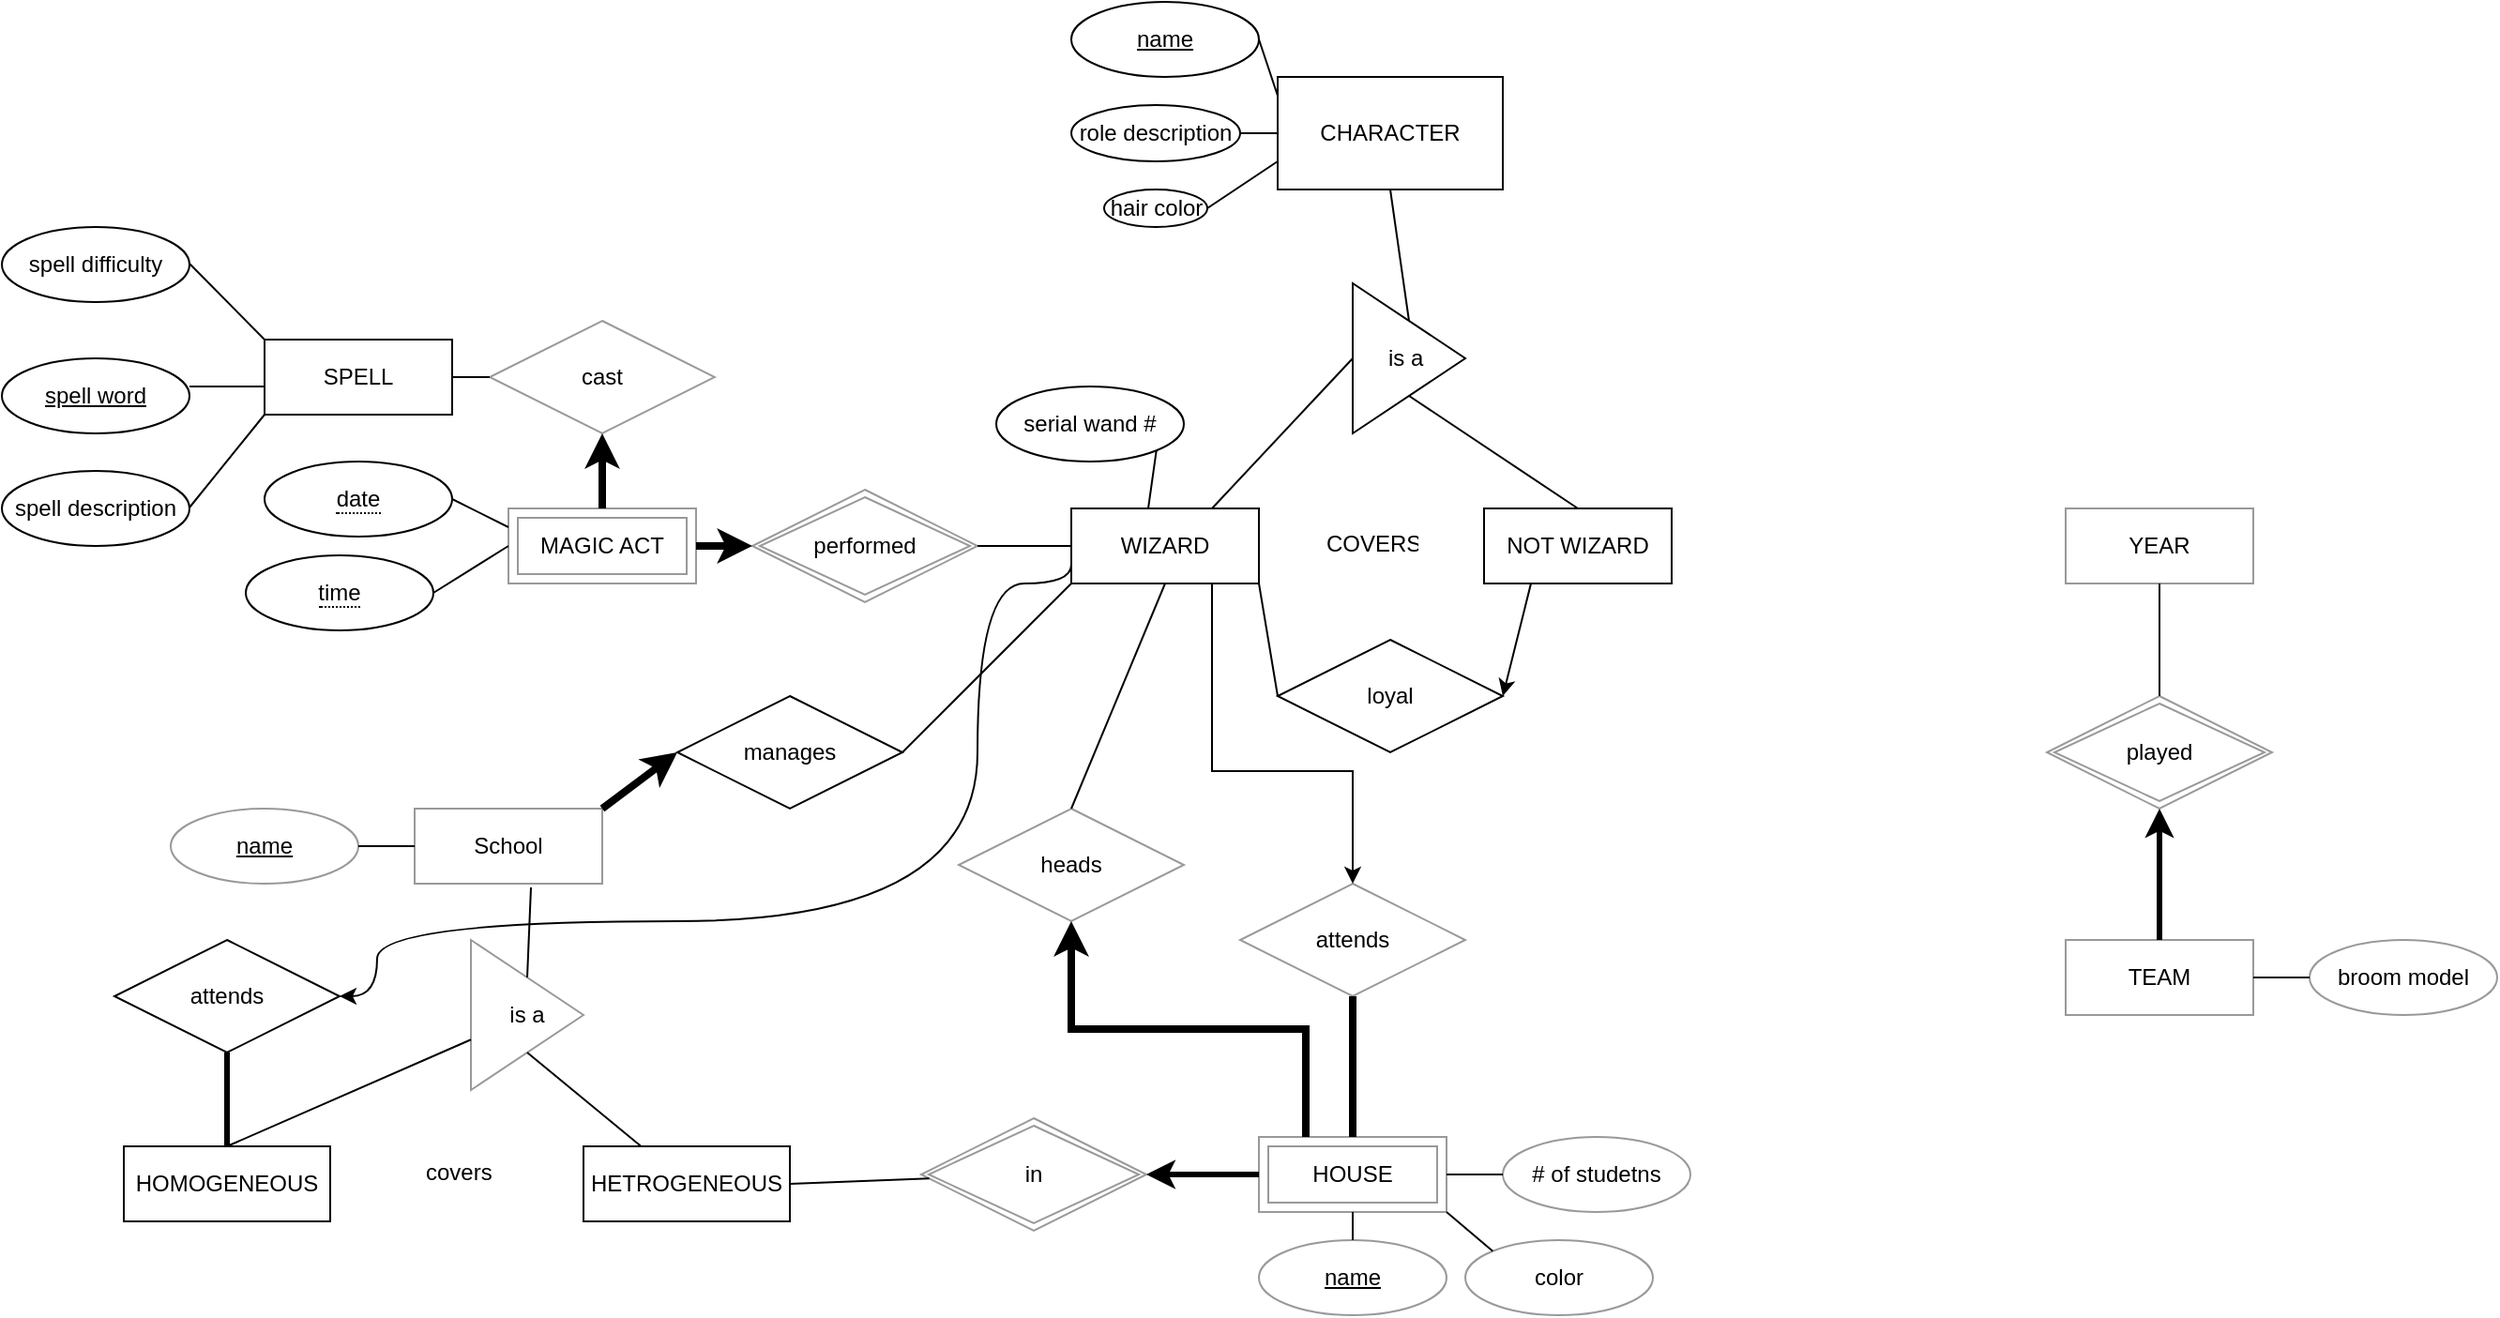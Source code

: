 <mxfile version="14.0.0" type="github">
  <diagram id="R2lEEEUBdFMjLlhIrx00" name="Page-1">
    <mxGraphModel dx="1285" dy="787" grid="1" gridSize="10" guides="1" tooltips="1" connect="1" arrows="1" fold="1" page="1" pageScale="1" pageWidth="850" pageHeight="1100" math="0" shadow="0" extFonts="Permanent Marker^https://fonts.googleapis.com/css?family=Permanent+Marker">
      <root>
        <mxCell id="0" />
        <mxCell id="1" parent="0" />
        <mxCell id="xzCc3xYdqpKaOlZmk1Tc-1" value="CHARACTER" style="rounded=0;whiteSpace=wrap;html=1;" vertex="1" parent="1">
          <mxGeometry x="190" y="250" width="120" height="60" as="geometry" />
        </mxCell>
        <mxCell id="xzCc3xYdqpKaOlZmk1Tc-3" value="role description" style="ellipse;whiteSpace=wrap;html=1;" vertex="1" parent="1">
          <mxGeometry x="80" y="265" width="90" height="30" as="geometry" />
        </mxCell>
        <mxCell id="xzCc3xYdqpKaOlZmk1Tc-4" value="hair color" style="ellipse;whiteSpace=wrap;html=1;" vertex="1" parent="1">
          <mxGeometry x="97.5" y="310" width="55" height="20" as="geometry" />
        </mxCell>
        <mxCell id="xzCc3xYdqpKaOlZmk1Tc-5" style="edgeStyle=none;rounded=0;orthogonalLoop=1;jettySize=auto;html=1;entryX=0;entryY=0.5;entryDx=0;entryDy=0;" edge="1" parent="1" source="xzCc3xYdqpKaOlZmk1Tc-1" target="xzCc3xYdqpKaOlZmk1Tc-1">
          <mxGeometry relative="1" as="geometry" />
        </mxCell>
        <mxCell id="xzCc3xYdqpKaOlZmk1Tc-12" value="name" style="ellipse;whiteSpace=wrap;html=1;align=center;fontStyle=4;" vertex="1" parent="1">
          <mxGeometry x="80" y="210" width="100" height="40" as="geometry" />
        </mxCell>
        <mxCell id="xzCc3xYdqpKaOlZmk1Tc-15" value="is a&amp;nbsp;" style="triangle;whiteSpace=wrap;html=1;" vertex="1" parent="1">
          <mxGeometry x="230" y="360" width="60" height="80" as="geometry" />
        </mxCell>
        <mxCell id="xzCc3xYdqpKaOlZmk1Tc-121" style="edgeStyle=orthogonalEdgeStyle;rounded=0;sketch=0;orthogonalLoop=1;jettySize=auto;html=1;exitX=0.75;exitY=1;exitDx=0;exitDy=0;strokeColor=#000000;strokeWidth=1;" edge="1" parent="1" source="xzCc3xYdqpKaOlZmk1Tc-17" target="xzCc3xYdqpKaOlZmk1Tc-114">
          <mxGeometry relative="1" as="geometry">
            <Array as="points">
              <mxPoint x="155" y="620" />
              <mxPoint x="230" y="620" />
            </Array>
          </mxGeometry>
        </mxCell>
        <mxCell id="xzCc3xYdqpKaOlZmk1Tc-127" style="edgeStyle=orthogonalEdgeStyle;curved=1;rounded=0;sketch=0;orthogonalLoop=1;jettySize=auto;html=1;exitX=0;exitY=0.75;exitDx=0;exitDy=0;strokeColor=#000000;strokeWidth=1;" edge="1" parent="1" source="xzCc3xYdqpKaOlZmk1Tc-17" target="xzCc3xYdqpKaOlZmk1Tc-128">
          <mxGeometry relative="1" as="geometry">
            <mxPoint x="-450" y="740" as="targetPoint" />
            <Array as="points">
              <mxPoint x="80" y="520" />
              <mxPoint x="30" y="520" />
              <mxPoint x="30" y="700" />
              <mxPoint x="-290" y="700" />
              <mxPoint x="-290" y="740" />
            </Array>
          </mxGeometry>
        </mxCell>
        <mxCell id="xzCc3xYdqpKaOlZmk1Tc-17" value="WIZARD" style="whiteSpace=wrap;html=1;align=center;" vertex="1" parent="1">
          <mxGeometry x="80" y="480" width="100" height="40" as="geometry" />
        </mxCell>
        <mxCell id="xzCc3xYdqpKaOlZmk1Tc-25" style="edgeStyle=none;rounded=0;orthogonalLoop=1;jettySize=auto;html=1;exitX=0.25;exitY=1;exitDx=0;exitDy=0;entryX=1;entryY=0.5;entryDx=0;entryDy=0;strokeColor=#000000;" edge="1" parent="1" source="xzCc3xYdqpKaOlZmk1Tc-18" target="xzCc3xYdqpKaOlZmk1Tc-24">
          <mxGeometry relative="1" as="geometry" />
        </mxCell>
        <mxCell id="xzCc3xYdqpKaOlZmk1Tc-18" value="NOT WIZARD" style="whiteSpace=wrap;html=1;align=center;" vertex="1" parent="1">
          <mxGeometry x="300" y="480" width="100" height="40" as="geometry" />
        </mxCell>
        <mxCell id="xzCc3xYdqpKaOlZmk1Tc-21" value="COVERS" style="text;strokeColor=none;fillColor=none;spacingLeft=4;spacingRight=4;overflow=hidden;rotatable=0;points=[[0,0.5],[1,0.5]];portConstraint=eastwest;fontSize=12;" vertex="1" parent="1">
          <mxGeometry x="210" y="485" width="60" height="30" as="geometry" />
        </mxCell>
        <mxCell id="xzCc3xYdqpKaOlZmk1Tc-22" value="serial wand #" style="ellipse;whiteSpace=wrap;html=1;align=center;" vertex="1" parent="1">
          <mxGeometry x="40" y="415" width="100" height="40" as="geometry" />
        </mxCell>
        <mxCell id="xzCc3xYdqpKaOlZmk1Tc-24" value="loyal" style="shape=rhombus;perimeter=rhombusPerimeter;whiteSpace=wrap;html=1;align=center;" vertex="1" parent="1">
          <mxGeometry x="190" y="550" width="120" height="60" as="geometry" />
        </mxCell>
        <mxCell id="xzCc3xYdqpKaOlZmk1Tc-27" value="SPELL" style="whiteSpace=wrap;html=1;align=center;" vertex="1" parent="1">
          <mxGeometry x="-350" y="390" width="100" height="40" as="geometry" />
        </mxCell>
        <mxCell id="xzCc3xYdqpKaOlZmk1Tc-28" value="spell word" style="ellipse;whiteSpace=wrap;html=1;align=center;fontStyle=4;" vertex="1" parent="1">
          <mxGeometry x="-490" y="400" width="100" height="40" as="geometry" />
        </mxCell>
        <mxCell id="xzCc3xYdqpKaOlZmk1Tc-30" value="spell description" style="ellipse;whiteSpace=wrap;html=1;align=center;" vertex="1" parent="1">
          <mxGeometry x="-490" y="460" width="100" height="40" as="geometry" />
        </mxCell>
        <mxCell id="xzCc3xYdqpKaOlZmk1Tc-32" value="spell difficulty" style="ellipse;whiteSpace=wrap;html=1;align=center;" vertex="1" parent="1">
          <mxGeometry x="-490" y="330" width="100" height="40" as="geometry" />
        </mxCell>
        <mxCell id="xzCc3xYdqpKaOlZmk1Tc-39" value="&lt;span style=&quot;border-bottom: 1px dotted&quot;&gt;time&lt;/span&gt;" style="ellipse;whiteSpace=wrap;html=1;align=center;" vertex="1" parent="1">
          <mxGeometry x="-360" y="505" width="100" height="40" as="geometry" />
        </mxCell>
        <mxCell id="xzCc3xYdqpKaOlZmk1Tc-40" value="&lt;span style=&quot;border-bottom: 1px dotted&quot;&gt;date&lt;/span&gt;" style="ellipse;whiteSpace=wrap;html=1;align=center;" vertex="1" parent="1">
          <mxGeometry x="-350" y="455" width="100" height="40" as="geometry" />
        </mxCell>
        <mxCell id="xzCc3xYdqpKaOlZmk1Tc-41" style="edgeStyle=none;shape=flexArrow;rounded=0;sketch=0;orthogonalLoop=1;jettySize=auto;html=1;entryX=1;entryY=0.5;entryDx=0;entryDy=0;strokeColor=#000000;" edge="1" parent="1" source="xzCc3xYdqpKaOlZmk1Tc-40" target="xzCc3xYdqpKaOlZmk1Tc-40">
          <mxGeometry relative="1" as="geometry" />
        </mxCell>
        <mxCell id="xzCc3xYdqpKaOlZmk1Tc-49" value="" style="endArrow=none;html=1;rounded=0;strokeColor=#000000;entryX=0;entryY=1;entryDx=0;entryDy=0;" edge="1" parent="1" target="xzCc3xYdqpKaOlZmk1Tc-27">
          <mxGeometry relative="1" as="geometry">
            <mxPoint x="-390" y="479.5" as="sourcePoint" />
            <mxPoint x="-230" y="479.5" as="targetPoint" />
          </mxGeometry>
        </mxCell>
        <mxCell id="xzCc3xYdqpKaOlZmk1Tc-50" value="" style="endArrow=none;html=1;rounded=0;strokeColor=#000000;" edge="1" parent="1">
          <mxGeometry relative="1" as="geometry">
            <mxPoint x="-390" y="415" as="sourcePoint" />
            <mxPoint x="-350" y="415" as="targetPoint" />
          </mxGeometry>
        </mxCell>
        <mxCell id="xzCc3xYdqpKaOlZmk1Tc-51" value="" style="endArrow=none;html=1;rounded=0;strokeColor=#000000;entryX=0;entryY=0;entryDx=0;entryDy=0;" edge="1" parent="1" target="xzCc3xYdqpKaOlZmk1Tc-27">
          <mxGeometry relative="1" as="geometry">
            <mxPoint x="-390" y="349.5" as="sourcePoint" />
            <mxPoint x="-230" y="349.5" as="targetPoint" />
          </mxGeometry>
        </mxCell>
        <mxCell id="xzCc3xYdqpKaOlZmk1Tc-54" value="" style="endArrow=none;html=1;rounded=0;strokeColor=#000000;entryX=0;entryY=0.5;entryDx=0;entryDy=0;" edge="1" parent="1" target="xzCc3xYdqpKaOlZmk1Tc-24">
          <mxGeometry relative="1" as="geometry">
            <mxPoint x="180" y="520" as="sourcePoint" />
            <mxPoint x="340" y="520" as="targetPoint" />
          </mxGeometry>
        </mxCell>
        <mxCell id="xzCc3xYdqpKaOlZmk1Tc-55" value="" style="endArrow=none;html=1;rounded=0;strokeColor=#000000;entryX=0.5;entryY=0;entryDx=0;entryDy=0;" edge="1" parent="1" target="xzCc3xYdqpKaOlZmk1Tc-18">
          <mxGeometry relative="1" as="geometry">
            <mxPoint x="260" y="420" as="sourcePoint" />
            <mxPoint x="420" y="420" as="targetPoint" />
          </mxGeometry>
        </mxCell>
        <mxCell id="xzCc3xYdqpKaOlZmk1Tc-56" value="" style="endArrow=none;html=1;rounded=0;strokeColor=#000000;entryX=0;entryY=0.5;entryDx=0;entryDy=0;exitX=0.75;exitY=0;exitDx=0;exitDy=0;" edge="1" parent="1" source="xzCc3xYdqpKaOlZmk1Tc-17" target="xzCc3xYdqpKaOlZmk1Tc-15">
          <mxGeometry relative="1" as="geometry">
            <mxPoint x="120" y="480" as="sourcePoint" />
            <mxPoint x="280" y="480" as="targetPoint" />
          </mxGeometry>
        </mxCell>
        <mxCell id="xzCc3xYdqpKaOlZmk1Tc-57" value="" style="endArrow=none;html=1;rounded=0;strokeColor=#000000;entryX=0.5;entryY=0;entryDx=0;entryDy=0;" edge="1" parent="1" target="xzCc3xYdqpKaOlZmk1Tc-15">
          <mxGeometry relative="1" as="geometry">
            <mxPoint x="250" y="310" as="sourcePoint" />
            <mxPoint x="410" y="310" as="targetPoint" />
          </mxGeometry>
        </mxCell>
        <mxCell id="xzCc3xYdqpKaOlZmk1Tc-58" value="" style="endArrow=none;html=1;rounded=0;strokeColor=#000000;entryX=0;entryY=0.5;entryDx=0;entryDy=0;exitX=1;exitY=0.5;exitDx=0;exitDy=0;" edge="1" parent="1" source="xzCc3xYdqpKaOlZmk1Tc-3" target="xzCc3xYdqpKaOlZmk1Tc-1">
          <mxGeometry relative="1" as="geometry">
            <mxPoint x="170" y="320" as="sourcePoint" />
            <mxPoint x="330" y="320" as="targetPoint" />
          </mxGeometry>
        </mxCell>
        <mxCell id="xzCc3xYdqpKaOlZmk1Tc-59" value="" style="endArrow=none;html=1;rounded=0;strokeColor=#000000;entryX=1;entryY=0.5;entryDx=0;entryDy=0;" edge="1" parent="1" target="xzCc3xYdqpKaOlZmk1Tc-12">
          <mxGeometry relative="1" as="geometry">
            <mxPoint x="190" y="260" as="sourcePoint" />
            <mxPoint x="350" y="260" as="targetPoint" />
          </mxGeometry>
        </mxCell>
        <mxCell id="xzCc3xYdqpKaOlZmk1Tc-60" value="" style="endArrow=none;html=1;rounded=0;strokeColor=#000000;entryX=0;entryY=0.75;entryDx=0;entryDy=0;exitX=1;exitY=0.5;exitDx=0;exitDy=0;" edge="1" parent="1" source="xzCc3xYdqpKaOlZmk1Tc-4" target="xzCc3xYdqpKaOlZmk1Tc-1">
          <mxGeometry relative="1" as="geometry">
            <mxPoint x="160" y="330" as="sourcePoint" />
            <mxPoint x="320" y="330" as="targetPoint" />
          </mxGeometry>
        </mxCell>
        <mxCell id="xzCc3xYdqpKaOlZmk1Tc-61" value="cast" style="shape=rhombus;perimeter=rhombusPerimeter;whiteSpace=wrap;html=1;align=center;sketch=0;gradientColor=none;opacity=40;" vertex="1" parent="1">
          <mxGeometry x="-230" y="380" width="120" height="60" as="geometry" />
        </mxCell>
        <mxCell id="xzCc3xYdqpKaOlZmk1Tc-62" value="" style="endArrow=none;html=1;rounded=0;strokeColor=#000000;entryX=0.41;entryY=0;entryDx=0;entryDy=0;entryPerimeter=0;exitX=1;exitY=1;exitDx=0;exitDy=0;" edge="1" parent="1" source="xzCc3xYdqpKaOlZmk1Tc-22" target="xzCc3xYdqpKaOlZmk1Tc-17">
          <mxGeometry relative="1" as="geometry">
            <mxPoint x="100" y="420" as="sourcePoint" />
            <mxPoint x="240" y="440" as="targetPoint" />
          </mxGeometry>
        </mxCell>
        <mxCell id="xzCc3xYdqpKaOlZmk1Tc-63" value="" style="endArrow=none;html=1;rounded=0;strokeColor=#000000;exitX=1;exitY=0.5;exitDx=0;exitDy=0;entryX=0;entryY=0.5;entryDx=0;entryDy=0;" edge="1" parent="1" source="xzCc3xYdqpKaOlZmk1Tc-27" target="xzCc3xYdqpKaOlZmk1Tc-61">
          <mxGeometry relative="1" as="geometry">
            <mxPoint x="-280" y="460" as="sourcePoint" />
            <mxPoint x="-120" y="460" as="targetPoint" />
          </mxGeometry>
        </mxCell>
        <mxCell id="xzCc3xYdqpKaOlZmk1Tc-68" value="" style="endArrow=none;html=1;rounded=0;strokeColor=#000000;strokeWidth=1;exitX=1;exitY=0.5;exitDx=0;exitDy=0;entryX=0;entryY=0.25;entryDx=0;entryDy=0;" edge="1" parent="1" source="xzCc3xYdqpKaOlZmk1Tc-40" target="xzCc3xYdqpKaOlZmk1Tc-79">
          <mxGeometry relative="1" as="geometry">
            <mxPoint x="-230" y="525" as="sourcePoint" />
            <mxPoint x="-210" y="495" as="targetPoint" />
          </mxGeometry>
        </mxCell>
        <mxCell id="xzCc3xYdqpKaOlZmk1Tc-69" value="" style="endArrow=none;html=1;rounded=0;strokeColor=#000000;strokeWidth=1;exitX=1;exitY=0.5;exitDx=0;exitDy=0;entryX=0;entryY=0.5;entryDx=0;entryDy=0;" edge="1" parent="1" source="xzCc3xYdqpKaOlZmk1Tc-39" target="xzCc3xYdqpKaOlZmk1Tc-79">
          <mxGeometry relative="1" as="geometry">
            <mxPoint x="20" y="655" as="sourcePoint" />
            <mxPoint x="-210" y="505" as="targetPoint" />
          </mxGeometry>
        </mxCell>
        <mxCell id="xzCc3xYdqpKaOlZmk1Tc-82" style="edgeStyle=orthogonalEdgeStyle;rounded=0;sketch=0;orthogonalLoop=1;jettySize=auto;html=1;exitX=1;exitY=0.5;exitDx=0;exitDy=0;entryX=0;entryY=0.5;entryDx=0;entryDy=0;strokeColor=#000000;strokeWidth=4;" edge="1" parent="1" source="xzCc3xYdqpKaOlZmk1Tc-79" target="xzCc3xYdqpKaOlZmk1Tc-80">
          <mxGeometry relative="1" as="geometry" />
        </mxCell>
        <mxCell id="xzCc3xYdqpKaOlZmk1Tc-86" style="rounded=0;sketch=0;orthogonalLoop=1;jettySize=auto;html=1;exitX=0.5;exitY=0;exitDx=0;exitDy=0;entryX=0.5;entryY=1;entryDx=0;entryDy=0;strokeColor=#000000;strokeWidth=4;" edge="1" parent="1" source="xzCc3xYdqpKaOlZmk1Tc-79" target="xzCc3xYdqpKaOlZmk1Tc-61">
          <mxGeometry relative="1" as="geometry" />
        </mxCell>
        <mxCell id="xzCc3xYdqpKaOlZmk1Tc-79" value="MAGIC ACT" style="shape=ext;margin=3;double=1;whiteSpace=wrap;html=1;align=center;rounded=0;sketch=0;gradientColor=none;opacity=40;" vertex="1" parent="1">
          <mxGeometry x="-220" y="480" width="100" height="40" as="geometry" />
        </mxCell>
        <mxCell id="xzCc3xYdqpKaOlZmk1Tc-80" value="performed" style="shape=rhombus;double=1;perimeter=rhombusPerimeter;whiteSpace=wrap;html=1;align=center;rounded=0;sketch=0;gradientColor=none;opacity=40;" vertex="1" parent="1">
          <mxGeometry x="-90" y="470" width="120" height="60" as="geometry" />
        </mxCell>
        <mxCell id="xzCc3xYdqpKaOlZmk1Tc-83" value="" style="endArrow=none;html=1;rounded=0;strokeColor=#000000;strokeWidth=1;exitX=1;exitY=0.5;exitDx=0;exitDy=0;entryX=0;entryY=0.5;entryDx=0;entryDy=0;" edge="1" parent="1" source="xzCc3xYdqpKaOlZmk1Tc-80" target="xzCc3xYdqpKaOlZmk1Tc-17">
          <mxGeometry relative="1" as="geometry">
            <mxPoint x="30" y="560" as="sourcePoint" />
            <mxPoint x="190" y="560" as="targetPoint" />
          </mxGeometry>
        </mxCell>
        <mxCell id="xzCc3xYdqpKaOlZmk1Tc-88" style="edgeStyle=none;rounded=0;sketch=0;orthogonalLoop=1;jettySize=auto;html=1;exitX=1;exitY=0;exitDx=0;exitDy=0;strokeColor=#000000;strokeWidth=4;entryX=0;entryY=0.5;entryDx=0;entryDy=0;" edge="1" parent="1" source="xzCc3xYdqpKaOlZmk1Tc-87" target="xzCc3xYdqpKaOlZmk1Tc-89">
          <mxGeometry relative="1" as="geometry">
            <mxPoint x="30" y="690" as="targetPoint" />
          </mxGeometry>
        </mxCell>
        <mxCell id="xzCc3xYdqpKaOlZmk1Tc-87" value="School" style="whiteSpace=wrap;html=1;align=center;rounded=0;sketch=0;gradientColor=none;opacity=40;" vertex="1" parent="1">
          <mxGeometry x="-270" y="640" width="100" height="40" as="geometry" />
        </mxCell>
        <mxCell id="xzCc3xYdqpKaOlZmk1Tc-89" value="manages" style="shape=rhombus;perimeter=rhombusPerimeter;whiteSpace=wrap;html=1;align=center;" vertex="1" parent="1">
          <mxGeometry x="-130" y="580" width="120" height="60" as="geometry" />
        </mxCell>
        <mxCell id="xzCc3xYdqpKaOlZmk1Tc-91" value="name" style="ellipse;whiteSpace=wrap;html=1;align=center;fontStyle=4;rounded=0;sketch=0;gradientColor=none;opacity=40;" vertex="1" parent="1">
          <mxGeometry x="-400" y="640" width="100" height="40" as="geometry" />
        </mxCell>
        <mxCell id="xzCc3xYdqpKaOlZmk1Tc-94" value="" style="endArrow=none;html=1;rounded=0;strokeColor=#000000;strokeWidth=1;entryX=0;entryY=0.5;entryDx=0;entryDy=0;exitX=1;exitY=0.5;exitDx=0;exitDy=0;" edge="1" parent="1" source="xzCc3xYdqpKaOlZmk1Tc-91" target="xzCc3xYdqpKaOlZmk1Tc-87">
          <mxGeometry relative="1" as="geometry">
            <mxPoint x="-200" y="780" as="sourcePoint" />
            <mxPoint x="-40" y="780" as="targetPoint" />
          </mxGeometry>
        </mxCell>
        <mxCell id="xzCc3xYdqpKaOlZmk1Tc-95" value="" style="endArrow=none;html=1;rounded=0;strokeColor=#000000;strokeWidth=1;entryX=0;entryY=1;entryDx=0;entryDy=0;exitX=1;exitY=0.5;exitDx=0;exitDy=0;" edge="1" parent="1" source="xzCc3xYdqpKaOlZmk1Tc-89" target="xzCc3xYdqpKaOlZmk1Tc-17">
          <mxGeometry relative="1" as="geometry">
            <mxPoint x="-140" y="670" as="sourcePoint" />
            <mxPoint x="20" y="670" as="targetPoint" />
          </mxGeometry>
        </mxCell>
        <mxCell id="xzCc3xYdqpKaOlZmk1Tc-96" value="is a" style="triangle;whiteSpace=wrap;html=1;rounded=0;sketch=0;gradientColor=none;opacity=40;" vertex="1" parent="1">
          <mxGeometry x="-240" y="710" width="60" height="80" as="geometry" />
        </mxCell>
        <mxCell id="xzCc3xYdqpKaOlZmk1Tc-97" value="" style="endArrow=none;html=1;rounded=0;strokeColor=#000000;strokeWidth=1;entryX=0.5;entryY=0;entryDx=0;entryDy=0;exitX=0.62;exitY=1.05;exitDx=0;exitDy=0;exitPerimeter=0;" edge="1" parent="1" source="xzCc3xYdqpKaOlZmk1Tc-87" target="xzCc3xYdqpKaOlZmk1Tc-96">
          <mxGeometry relative="1" as="geometry">
            <mxPoint x="-230" y="800" as="sourcePoint" />
            <mxPoint x="-70" y="800" as="targetPoint" />
          </mxGeometry>
        </mxCell>
        <mxCell id="xzCc3xYdqpKaOlZmk1Tc-98" value="" style="endArrow=none;html=1;rounded=0;strokeColor=#000000;strokeWidth=1;exitX=0.5;exitY=1;exitDx=0;exitDy=0;" edge="1" parent="1" source="xzCc3xYdqpKaOlZmk1Tc-96" target="xzCc3xYdqpKaOlZmk1Tc-99">
          <mxGeometry relative="1" as="geometry">
            <mxPoint x="-210" y="890" as="sourcePoint" />
            <mxPoint x="-50" y="890" as="targetPoint" />
          </mxGeometry>
        </mxCell>
        <mxCell id="xzCc3xYdqpKaOlZmk1Tc-99" value="HETROGENEOUS" style="whiteSpace=wrap;html=1;align=center;" vertex="1" parent="1">
          <mxGeometry x="-180" y="820" width="110" height="40" as="geometry" />
        </mxCell>
        <mxCell id="xzCc3xYdqpKaOlZmk1Tc-100" value="HOMOGENEOUS" style="whiteSpace=wrap;html=1;align=center;" vertex="1" parent="1">
          <mxGeometry x="-425" y="820" width="110" height="40" as="geometry" />
        </mxCell>
        <mxCell id="xzCc3xYdqpKaOlZmk1Tc-102" value="" style="endArrow=none;html=1;rounded=0;strokeColor=#000000;strokeWidth=1;entryX=0.5;entryY=0;entryDx=0;entryDy=0;" edge="1" parent="1" source="xzCc3xYdqpKaOlZmk1Tc-96" target="xzCc3xYdqpKaOlZmk1Tc-100">
          <mxGeometry relative="1" as="geometry">
            <mxPoint x="-50" y="850" as="sourcePoint" />
            <mxPoint x="110" y="850" as="targetPoint" />
          </mxGeometry>
        </mxCell>
        <mxCell id="xzCc3xYdqpKaOlZmk1Tc-107" style="edgeStyle=none;rounded=0;sketch=0;orthogonalLoop=1;jettySize=auto;html=1;exitX=0;exitY=0.5;exitDx=0;exitDy=0;entryX=1;entryY=0.5;entryDx=0;entryDy=0;strokeColor=#000000;strokeWidth=3;" edge="1" parent="1" source="xzCc3xYdqpKaOlZmk1Tc-103" target="xzCc3xYdqpKaOlZmk1Tc-105">
          <mxGeometry relative="1" as="geometry" />
        </mxCell>
        <mxCell id="xzCc3xYdqpKaOlZmk1Tc-119" style="edgeStyle=orthogonalEdgeStyle;rounded=0;sketch=0;orthogonalLoop=1;jettySize=auto;html=1;exitX=0.25;exitY=0;exitDx=0;exitDy=0;entryX=0.5;entryY=1;entryDx=0;entryDy=0;strokeColor=#000000;strokeWidth=4;" edge="1" parent="1" source="xzCc3xYdqpKaOlZmk1Tc-103" target="xzCc3xYdqpKaOlZmk1Tc-113">
          <mxGeometry relative="1" as="geometry" />
        </mxCell>
        <mxCell id="xzCc3xYdqpKaOlZmk1Tc-103" value="HOUSE" style="shape=ext;margin=3;double=1;whiteSpace=wrap;html=1;align=center;rounded=0;sketch=0;gradientColor=none;opacity=40;" vertex="1" parent="1">
          <mxGeometry x="180" y="815" width="100" height="40" as="geometry" />
        </mxCell>
        <mxCell id="xzCc3xYdqpKaOlZmk1Tc-104" value="covers" style="text;strokeColor=none;fillColor=none;spacingLeft=4;spacingRight=4;overflow=hidden;rotatable=0;points=[[0,0.5],[1,0.5]];portConstraint=eastwest;fontSize=12;rounded=0;sketch=0;opacity=40;" vertex="1" parent="1">
          <mxGeometry x="-270" y="820" width="50" height="30" as="geometry" />
        </mxCell>
        <mxCell id="xzCc3xYdqpKaOlZmk1Tc-105" value="in" style="shape=rhombus;double=1;perimeter=rhombusPerimeter;whiteSpace=wrap;html=1;align=center;rounded=0;sketch=0;gradientColor=none;opacity=40;" vertex="1" parent="1">
          <mxGeometry y="805" width="120" height="60" as="geometry" />
        </mxCell>
        <mxCell id="xzCc3xYdqpKaOlZmk1Tc-106" value="" style="endArrow=none;html=1;rounded=0;strokeColor=#000000;strokeWidth=1;exitX=1;exitY=0.5;exitDx=0;exitDy=0;" edge="1" parent="1" source="xzCc3xYdqpKaOlZmk1Tc-99" target="xzCc3xYdqpKaOlZmk1Tc-105">
          <mxGeometry relative="1" as="geometry">
            <mxPoint x="-237" y="940" as="sourcePoint" />
            <mxPoint x="-140" y="1060" as="targetPoint" />
          </mxGeometry>
        </mxCell>
        <mxCell id="xzCc3xYdqpKaOlZmk1Tc-108" value="name" style="ellipse;whiteSpace=wrap;html=1;align=center;fontStyle=4;rounded=0;sketch=0;gradientColor=none;opacity=40;" vertex="1" parent="1">
          <mxGeometry x="180" y="870" width="100" height="40" as="geometry" />
        </mxCell>
        <mxCell id="xzCc3xYdqpKaOlZmk1Tc-109" value="" style="endArrow=none;html=1;rounded=0;strokeColor=#000000;strokeWidth=1;exitX=0.5;exitY=0;exitDx=0;exitDy=0;entryX=0.5;entryY=1;entryDx=0;entryDy=0;" edge="1" parent="1" source="xzCc3xYdqpKaOlZmk1Tc-108" target="xzCc3xYdqpKaOlZmk1Tc-103">
          <mxGeometry relative="1" as="geometry">
            <mxPoint x="-400" y="1130" as="sourcePoint" />
            <mxPoint x="-240" y="1130" as="targetPoint" />
          </mxGeometry>
        </mxCell>
        <mxCell id="xzCc3xYdqpKaOlZmk1Tc-113" value="heads" style="shape=rhombus;perimeter=rhombusPerimeter;whiteSpace=wrap;html=1;align=center;rounded=0;sketch=0;gradientColor=none;opacity=40;" vertex="1" parent="1">
          <mxGeometry x="20" y="640" width="120" height="60" as="geometry" />
        </mxCell>
        <mxCell id="xzCc3xYdqpKaOlZmk1Tc-114" value="attends" style="shape=rhombus;perimeter=rhombusPerimeter;whiteSpace=wrap;html=1;align=center;rounded=0;sketch=0;gradientColor=none;opacity=40;" vertex="1" parent="1">
          <mxGeometry x="170" y="680" width="120" height="60" as="geometry" />
        </mxCell>
        <mxCell id="xzCc3xYdqpKaOlZmk1Tc-115" value="" style="endArrow=none;html=1;rounded=0;strokeColor=#000000;strokeWidth=4;exitX=0.5;exitY=0;exitDx=0;exitDy=0;entryX=0.5;entryY=1;entryDx=0;entryDy=0;" edge="1" parent="1" source="xzCc3xYdqpKaOlZmk1Tc-103" target="xzCc3xYdqpKaOlZmk1Tc-114">
          <mxGeometry relative="1" as="geometry">
            <mxPoint x="290" y="790" as="sourcePoint" />
            <mxPoint x="450" y="790" as="targetPoint" />
          </mxGeometry>
        </mxCell>
        <mxCell id="xzCc3xYdqpKaOlZmk1Tc-120" value="" style="endArrow=none;html=1;rounded=0;strokeColor=#000000;strokeWidth=1;exitX=0.5;exitY=0;exitDx=0;exitDy=0;entryX=0.5;entryY=1;entryDx=0;entryDy=0;" edge="1" parent="1" source="xzCc3xYdqpKaOlZmk1Tc-113" target="xzCc3xYdqpKaOlZmk1Tc-17">
          <mxGeometry relative="1" as="geometry">
            <mxPoint x="190" y="810" as="sourcePoint" />
            <mxPoint x="350" y="810" as="targetPoint" />
          </mxGeometry>
        </mxCell>
        <mxCell id="xzCc3xYdqpKaOlZmk1Tc-122" value="color" style="ellipse;whiteSpace=wrap;html=1;align=center;rounded=0;sketch=0;gradientColor=none;opacity=40;" vertex="1" parent="1">
          <mxGeometry x="290" y="870" width="100" height="40" as="geometry" />
        </mxCell>
        <mxCell id="xzCc3xYdqpKaOlZmk1Tc-123" value="" style="endArrow=none;html=1;rounded=0;strokeColor=#000000;strokeWidth=1;entryX=0;entryY=0;entryDx=0;entryDy=0;exitX=1;exitY=1;exitDx=0;exitDy=0;" edge="1" parent="1" source="xzCc3xYdqpKaOlZmk1Tc-103" target="xzCc3xYdqpKaOlZmk1Tc-122">
          <mxGeometry relative="1" as="geometry">
            <mxPoint x="290" y="840" as="sourcePoint" />
            <mxPoint x="410" y="810" as="targetPoint" />
          </mxGeometry>
        </mxCell>
        <mxCell id="xzCc3xYdqpKaOlZmk1Tc-124" value="# of studetns" style="ellipse;whiteSpace=wrap;html=1;align=center;rounded=0;sketch=0;gradientColor=none;opacity=40;" vertex="1" parent="1">
          <mxGeometry x="310" y="815" width="100" height="40" as="geometry" />
        </mxCell>
        <mxCell id="xzCc3xYdqpKaOlZmk1Tc-125" value="" style="endArrow=none;html=1;rounded=0;strokeColor=#000000;strokeWidth=1;entryX=0;entryY=0.5;entryDx=0;entryDy=0;exitX=1;exitY=0.5;exitDx=0;exitDy=0;" edge="1" parent="1" source="xzCc3xYdqpKaOlZmk1Tc-103" target="xzCc3xYdqpKaOlZmk1Tc-124">
          <mxGeometry relative="1" as="geometry">
            <mxPoint x="250" y="810" as="sourcePoint" />
            <mxPoint x="410" y="810" as="targetPoint" />
          </mxGeometry>
        </mxCell>
        <mxCell id="xzCc3xYdqpKaOlZmk1Tc-128" value="attends" style="shape=rhombus;perimeter=rhombusPerimeter;whiteSpace=wrap;html=1;align=center;" vertex="1" parent="1">
          <mxGeometry x="-430.0" y="710" width="120" height="60" as="geometry" />
        </mxCell>
        <mxCell id="xzCc3xYdqpKaOlZmk1Tc-129" value="" style="endArrow=none;html=1;rounded=0;strokeColor=#000000;strokeWidth=3;entryX=0.5;entryY=1;entryDx=0;entryDy=0;exitX=0.5;exitY=0;exitDx=0;exitDy=0;" edge="1" parent="1" source="xzCc3xYdqpKaOlZmk1Tc-100" target="xzCc3xYdqpKaOlZmk1Tc-128">
          <mxGeometry relative="1" as="geometry">
            <mxPoint x="-610" y="770" as="sourcePoint" />
            <mxPoint x="-450" y="770" as="targetPoint" />
          </mxGeometry>
        </mxCell>
        <mxCell id="xzCc3xYdqpKaOlZmk1Tc-130" value="YEAR" style="whiteSpace=wrap;html=1;align=center;rounded=0;sketch=0;gradientColor=none;opacity=40;" vertex="1" parent="1">
          <mxGeometry x="610" y="480" width="100" height="40" as="geometry" />
        </mxCell>
        <mxCell id="xzCc3xYdqpKaOlZmk1Tc-131" value="broom model" style="ellipse;whiteSpace=wrap;html=1;align=center;rounded=0;sketch=0;gradientColor=none;opacity=40;" vertex="1" parent="1">
          <mxGeometry x="740" y="710" width="100" height="40" as="geometry" />
        </mxCell>
        <mxCell id="xzCc3xYdqpKaOlZmk1Tc-132" value="played" style="shape=rhombus;double=1;perimeter=rhombusPerimeter;whiteSpace=wrap;html=1;align=center;rounded=0;sketch=0;gradientColor=none;opacity=40;" vertex="1" parent="1">
          <mxGeometry x="600" y="580" width="120" height="60" as="geometry" />
        </mxCell>
        <mxCell id="xzCc3xYdqpKaOlZmk1Tc-134" style="edgeStyle=orthogonalEdgeStyle;curved=1;rounded=0;sketch=0;orthogonalLoop=1;jettySize=auto;html=1;exitX=0.5;exitY=0;exitDx=0;exitDy=0;entryX=0.5;entryY=1;entryDx=0;entryDy=0;strokeColor=#000000;strokeWidth=3;" edge="1" parent="1" source="xzCc3xYdqpKaOlZmk1Tc-133" target="xzCc3xYdqpKaOlZmk1Tc-132">
          <mxGeometry relative="1" as="geometry" />
        </mxCell>
        <mxCell id="xzCc3xYdqpKaOlZmk1Tc-133" value="TEAM" style="whiteSpace=wrap;html=1;align=center;rounded=0;sketch=0;gradientColor=none;opacity=40;" vertex="1" parent="1">
          <mxGeometry x="610" y="710" width="100" height="40" as="geometry" />
        </mxCell>
        <mxCell id="xzCc3xYdqpKaOlZmk1Tc-135" value="" style="endArrow=none;html=1;rounded=0;strokeColor=#000000;strokeWidth=1;exitX=0.5;exitY=0;exitDx=0;exitDy=0;entryX=0.5;entryY=1;entryDx=0;entryDy=0;" edge="1" parent="1" source="xzCc3xYdqpKaOlZmk1Tc-132" target="xzCc3xYdqpKaOlZmk1Tc-130">
          <mxGeometry relative="1" as="geometry">
            <mxPoint x="670" y="670" as="sourcePoint" />
            <mxPoint x="830" y="670" as="targetPoint" />
          </mxGeometry>
        </mxCell>
        <mxCell id="xzCc3xYdqpKaOlZmk1Tc-136" value="" style="endArrow=none;html=1;rounded=0;strokeColor=#000000;strokeWidth=1;entryX=0;entryY=0.5;entryDx=0;entryDy=0;exitX=1;exitY=0.5;exitDx=0;exitDy=0;" edge="1" parent="1" source="xzCc3xYdqpKaOlZmk1Tc-133" target="xzCc3xYdqpKaOlZmk1Tc-131">
          <mxGeometry relative="1" as="geometry">
            <mxPoint x="740" y="790" as="sourcePoint" />
            <mxPoint x="700" y="710" as="targetPoint" />
          </mxGeometry>
        </mxCell>
      </root>
    </mxGraphModel>
  </diagram>
</mxfile>
